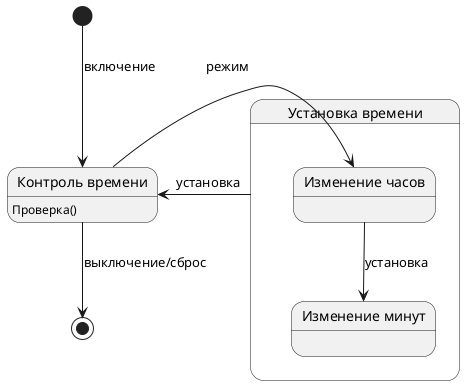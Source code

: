 @startuml

state "Контроль времени" as state1
state1 : Проверка()

state "Установка времени" as state2 {
    state "Изменение часов" as state3
    state3 : 

    state "Изменение минут" as state4
    state4 : 
}

[*] -->  state1 : включение
state1 --> [*] : выключение/сброс
state1 -> state3 : режим
state3 --> state4 : установка
state2 -> state1 : установка

@enduml
